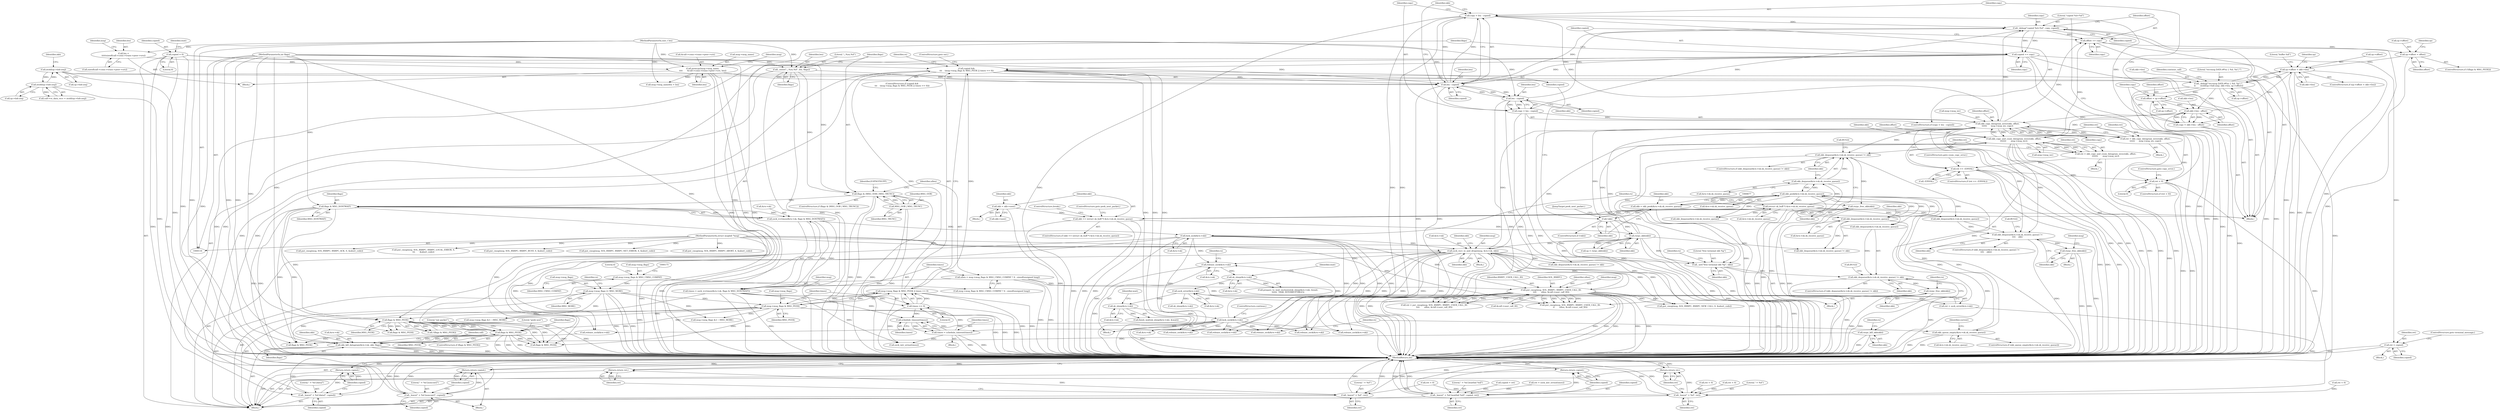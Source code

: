 digraph "0_linux_f3d3342602f8bcbf37d7c46641cb9bca7618eb1c_29@API" {
"1000517" [label="(Call,copy > len - copied)"];
"1000509" [label="(Call,copy = skb->len - offset)"];
"1000511" [label="(Call,skb->len - offset)"];
"1000453" [label="(Call,_debug(\"recvmsg DATA #%u { %d, %d }\",\n\t\t       ntohl(sp->hdr.seq), skb->len, sp->offset))"];
"1000455" [label="(Call,ntohl(sp->hdr.seq))"];
"1000498" [label="(Call,ntohl(sp->hdr.seq))"];
"1000585" [label="(Call,sp->offset < skb->len)"];
"1000579" [label="(Call,sp->offset = offset)"];
"1000568" [label="(Call,offset += copy)"];
"1000564" [label="(Call,_debug(\"copied %d+%d\", copy, copied))"];
"1000517" [label="(Call,copy > len - copied)"];
"1000519" [label="(Call,len - copied)"];
"1000524" [label="(Call,len - copied)"];
"1000120" [label="(MethodParameterIn,size_t len)"];
"1000152" [label="(Call,_enter(\",,,%zu,%d\", len, flags))"];
"1000121" [label="(MethodParameterIn,int flags)"];
"1000419" [label="(Call,memcpy(msg->msg_name,\n\t\t\t\t       &call->conn->trans->peer->srx, len))"];
"1000407" [label="(Call,len =\n\t\t\t\t\tsizeof(call->conn->trans->peer->srx))"];
"1000571" [label="(Call,copied += copy)"];
"1000243" [label="(Call,copied &&\n\t\t\t    (msg->msg_flags & MSG_PEEK || timeo == 0))"];
"1000146" [label="(Call,copied = 0)"];
"1000245" [label="(Call,msg->msg_flags & MSG_PEEK || timeo == 0)"];
"1000246" [label="(Call,msg->msg_flags & MSG_PEEK)"];
"1000186" [label="(Call,msg->msg_flags |= MSG_MORE)"];
"1000168" [label="(Call,msg->msg_flags & MSG_CMSG_COMPAT)"];
"1000662" [label="(Call,flags & MSG_PEEK)"];
"1000576" [label="(Call,flags & MSG_PEEK)"];
"1000183" [label="(Call,flags & MSG_DONTWAIT)"];
"1000157" [label="(Call,flags & (MSG_OOB | MSG_TRUNC))"];
"1000159" [label="(Call,MSG_OOB | MSG_TRUNC)"];
"1000251" [label="(Call,timeo == 0)"];
"1000292" [label="(Call,timeo = schedule_timeout(timeo))"];
"1000294" [label="(Call,schedule_timeout(timeo))"];
"1000176" [label="(Call,timeo = sock_rcvtimeo(&rx->sk, flags & MSG_DONTWAIT))"];
"1000178" [label="(Call,sock_rcvtimeo(&rx->sk, flags & MSG_DONTWAIT))"];
"1000536" [label="(Call,skb_copy_datagram_iovec(skb, offset,\n\t\t\t\t\t\t      msg->msg_iov, copy))"];
"1000439" [label="(Call,sock_recv_ts_and_drops(msg, &rx->sk, skb))"];
"1000473" [label="(Call,put_cmsg(msg, SOL_RXRPC, RXRPC_USER_CALL_ID,\n\t\t\t\t       ullen, &call->user_call_ID))"];
"1000119" [label="(MethodParameterIn,struct msghdr *msg)"];
"1000165" [label="(Call,ullen = msg->msg_flags & MSG_CMSG_COMPAT ? 4 : sizeof(unsigned long))"];
"1000304" [label="(Call,lock_sock(&rx->sk))"];
"1000297" [label="(Call,sk_sleep(&rx->sk))"];
"1000271" [label="(Call,sock_error(&rx->sk))"];
"1000261" [label="(Call,sk_sleep(&rx->sk))"];
"1000255" [label="(Call,release_sock(&rx->sk))"];
"1000191" [label="(Call,lock_sock(&rx->sk))"];
"1000313" [label="(Call,rxrpc_skb(skb))"];
"1000239" [label="(Call,!skb)"];
"1000229" [label="(Call,skb = skb_peek(&rx->sk.sk_receive_queue))"];
"1000231" [label="(Call,skb_peek(&rx->sk.sk_receive_queue))"];
"1000355" [label="(Call,skb_dequeue(&rx->sk.sk_receive_queue))"];
"1000676" [label="(Call,(struct sk_buff *) &rx->sk.sk_receive_queue)"];
"1000280" [label="(Call,skb_queue_empty(&rx->sk.sk_receive_queue))"];
"1000690" [label="(Call,skb_dequeue(&rx->sk.sk_receive_queue))"];
"1000674" [label="(Call,skb == (struct sk_buff *) &rx->sk.sk_receive_queue)"];
"1000668" [label="(Call,skb = skb->next)"];
"1000547" [label="(Call,skb_copy_and_csum_datagram_iovec(skb, offset,\n\t\t\t\t\t\t\t       msg->msg_iov))"];
"1000522" [label="(Call,copy = len - copied)"];
"1000504" [label="(Call,offset = sp->offset)"];
"1000534" [label="(Call,ret = skb_copy_datagram_iovec(skb, offset,\n\t\t\t\t\t\t      msg->msg_iov, copy))"];
"1000560" [label="(Call,ret < 0)"];
"1000954" [label="(Call,_leave(\" = %d\", ret))"];
"1000957" [label="(Return,return ret;)"];
"1000545" [label="(Call,ret = skb_copy_and_csum_datagram_iovec(skb, offset,\n\t\t\t\t\t\t\t       msg->msg_iov))"];
"1000554" [label="(Call,ret == -EINVAL)"];
"1000390" [label="(Call,_leave(\" = %d [noncont]\", copied))"];
"1000393" [label="(Return,return copied;)"];
"1000717" [label="(Call,_leave(\" = %d [data]\", copied))"];
"1000720" [label="(Return,return copied;)"];
"1001008" [label="(Call,_leave(\" = %d [waitfail %d]\", copied, ret))"];
"1001012" [label="(Return,return copied;)"];
"1000614" [label="(Call,ret = copied)"];
"1000935" [label="(Call,_leave(\" = %d\", ret))"];
"1000938" [label="(Return,return ret;)"];
"1000627" [label="(Call,skb_dequeue(&rx->sk.sk_receive_queue) !=\n\t\t\t\t    skb)"];
"1000637" [label="(Call,rxrpc_free_skb(skb))"];
"1000689" [label="(Call,skb_dequeue(&rx->sk.sk_receive_queue) != skb)"];
"1000699" [label="(Call,rxrpc_free_skb(skb))"];
"1000905" [label="(Call,_net(\"free terminal skb %p\", skb))"];
"1000909" [label="(Call,skb_dequeue(&rx->sk.sk_receive_queue) != skb)"];
"1000919" [label="(Call,rxrpc_free_skb(skb))"];
"1000971" [label="(Call,rxrpc_kill_skb(skb))"];
"1000973" [label="(Call,skb_kill_datagram(&rx->sk, skb, flags))"];
"1001008" [label="(Call,_leave(\" = %d [waitfail %d]\", copied, ret))"];
"1000177" [label="(Identifier,timeo)"];
"1000241" [label="(Block,)"];
"1000243" [label="(Call,copied &&\n\t\t\t    (msg->msg_flags & MSG_PEEK || timeo == 0))"];
"1000254" [label="(ControlStructure,goto out;)"];
"1000231" [label="(Call,skb_peek(&rx->sk.sk_receive_queue))"];
"1000498" [label="(Call,ntohl(sp->hdr.seq))"];
"1000269" [label="(Call,ret = sock_error(&rx->sk))"];
"1000229" [label="(Call,skb = skb_peek(&rx->sk.sk_receive_queue))"];
"1000585" [label="(Call,sp->offset < skb->len)"];
"1000568" [label="(Call,offset += copy)"];
"1000750" [label="(Call,flags & MSG_PEEK)"];
"1000355" [label="(Call,skb_dequeue(&rx->sk.sk_receive_queue))"];
"1000383" [label="(Call,release_sock(&rx->sk))"];
"1000494" [label="(Call,call->rx_data_recv = ntohl(sp->hdr.seq))"];
"1000971" [label="(Call,rxrpc_kill_skb(skb))"];
"1000920" [label="(Identifier,skb)"];
"1000152" [label="(Call,_enter(\",,,%zu,%d\", len, flags))"];
"1000314" [label="(Identifier,skb)"];
"1000756" [label="(Call,skb_dequeue(&rx->sk.sk_receive_queue))"];
"1000256" [label="(Call,&rx->sk)"];
"1000554" [label="(Call,ret == -EINVAL)"];
"1000889" [label="(Call,msg->msg_flags &= ~MSG_MORE)"];
"1000924" [label="(Call,release_sock(&rx->sk))"];
"1000147" [label="(Identifier,copied)"];
"1000573" [label="(Identifier,copy)"];
"1001005" [label="(Call,copied = ret)"];
"1000636" [label="(Call,BUG())"];
"1000262" [label="(Call,&rx->sk)"];
"1000547" [label="(Call,skb_copy_and_csum_datagram_iovec(skb, offset,\n\t\t\t\t\t\t\t       msg->msg_iov))"];
"1001013" [label="(Identifier,copied)"];
"1000544" [label="(Block,)"];
"1000524" [label="(Call,len - copied)"];
"1000433" [label="(Identifier,len)"];
"1000690" [label="(Call,skb_dequeue(&rx->sk.sk_receive_queue))"];
"1000521" [label="(Identifier,copied)"];
"1000614" [label="(Call,ret = copied)"];
"1000545" [label="(Call,ret = skb_copy_and_csum_datagram_iovec(skb, offset,\n\t\t\t\t\t\t\t       msg->msg_iov))"];
"1000904" [label="(Block,)"];
"1000499" [label="(Call,sp->hdr.seq)"];
"1000522" [label="(Call,copy = len - copied)"];
"1000178" [label="(Call,sock_rcvtimeo(&rx->sk, flags & MSG_DONTWAIT))"];
"1000661" [label="(ControlStructure,if (flags & MSG_PEEK))"];
"1000246" [label="(Call,msg->msg_flags & MSG_PEEK)"];
"1000580" [label="(Call,sp->offset)"];
"1000518" [label="(Identifier,copy)"];
"1000905" [label="(Call,_net(\"free terminal skb %p\", skb))"];
"1000849" [label="(Call,put_cmsg(msg, SOL_RXRPC, RXRPC_NET_ERROR, 4, &abort_code))"];
"1000641" [label="(Identifier,msg)"];
"1000567" [label="(Identifier,copied)"];
"1000516" [label="(ControlStructure,if (copy > len - copied))"];
"1000188" [label="(Identifier,msg)"];
"1000455" [label="(Call,ntohl(sp->hdr.seq))"];
"1000958" [label="(Identifier,ret)"];
"1000973" [label="(Call,skb_kill_datagram(&rx->sk, skb, flags))"];
"1000157" [label="(Call,flags & (MSG_OOB | MSG_TRUNC))"];
"1000161" [label="(Identifier,MSG_TRUNC)"];
"1000305" [label="(Call,&rx->sk)"];
"1000309" [label="(ControlStructure,continue;)"];
"1000628" [label="(Call,skb_dequeue(&rx->sk.sk_receive_queue))"];
"1000478" [label="(Call,&call->user_call_ID)"];
"1000356" [label="(Call,&rx->sk.sk_receive_queue)"];
"1000583" [label="(Identifier,offset)"];
"1000620" [label="(Call,flags & MSG_PEEK)"];
"1000120" [label="(MethodParameterIn,size_t len)"];
"1000613" [label="(Block,)"];
"1000718" [label="(Literal,\" = %d [data]\")"];
"1000936" [label="(Literal,\" = %d\")"];
"1000530" [label="(Identifier,skb)"];
"1000561" [label="(Identifier,ret)"];
"1000271" [label="(Call,sock_error(&rx->sk))"];
"1000550" [label="(Call,msg->msg_iov)"];
"1000616" [label="(Identifier,copied)"];
"1000311" [label="(Call,sp = rxrpc_skb(skb))"];
"1000146" [label="(Call,copied = 0)"];
"1000882" [label="(Call,ret < 0)"];
"1000292" [label="(Call,timeo = schedule_timeout(timeo))"];
"1000445" [label="(Identifier,skb)"];
"1000394" [label="(Identifier,copied)"];
"1000242" [label="(ControlStructure,if (copied &&\n\t\t\t    (msg->msg_flags & MSG_PEEK || timeo == 0)))"];
"1000176" [label="(Call,timeo = sock_rcvtimeo(&rx->sk, flags & MSG_DONTWAIT))"];
"1000589" [label="(Call,skb->len)"];
"1000230" [label="(Identifier,skb)"];
"1000505" [label="(Identifier,offset)"];
"1000310" [label="(JumpTarget,peek_next_packet:)"];
"1000280" [label="(Call,skb_queue_empty(&rx->sk.sk_receive_queue))"];
"1000536" [label="(Call,skb_copy_datagram_iovec(skb, offset,\n\t\t\t\t\t\t      msg->msg_iov, copy))"];
"1000245" [label="(Call,msg->msg_flags & MSG_PEEK || timeo == 0)"];
"1000665" [label="(Block,)"];
"1000957" [label="(Return,return ret;)"];
"1000179" [label="(Call,&rx->sk)"];
"1000755" [label="(Call,skb_dequeue(&rx->sk.sk_receive_queue) != skb)"];
"1000688" [label="(ControlStructure,if (skb_dequeue(&rx->sk.sk_receive_queue) != skb))"];
"1000474" [label="(Identifier,msg)"];
"1000393" [label="(Return,return copied;)"];
"1001011" [label="(Identifier,ret)"];
"1000626" [label="(ControlStructure,if (skb_dequeue(&rx->sk.sk_receive_queue) !=\n\t\t\t\t    skb))"];
"1000676" [label="(Call,(struct sk_buff *) &rx->sk.sk_receive_queue)"];
"1000635" [label="(Identifier,skb)"];
"1000303" [label="(Identifier,wait)"];
"1000173" [label="(Literal,4)"];
"1000560" [label="(Call,ret < 0)"];
"1000962" [label="(Call,release_sock(&rx->sk))"];
"1000992" [label="(Call,sk_sleep(&rx->sk))"];
"1000407" [label="(Call,len =\n\t\t\t\t\tsizeof(call->conn->trans->peer->srx))"];
"1000434" [label="(Call,msg->msg_namelen = len)"];
"1000419" [label="(Call,memcpy(msg->msg_name,\n\t\t\t\t       &call->conn->trans->peer->srx, len))"];
"1000519" [label="(Call,len - copied)"];
"1000313" [label="(Call,rxrpc_skb(skb))"];
"1000509" [label="(Call,copy = skb->len - offset)"];
"1000638" [label="(Identifier,skb)"];
"1000287" [label="(Block,)"];
"1000917" [label="(Identifier,skb)"];
"1000244" [label="(Identifier,copied)"];
"1000918" [label="(Call,BUG())"];
"1000476" [label="(Identifier,RXRPC_USER_CALL_ID)"];
"1000555" [label="(Identifier,ret)"];
"1000986" [label="(Call,ret = sock_intr_errno(timeo))"];
"1000264" [label="(Identifier,rx)"];
"1000190" [label="(Identifier,MSG_MORE)"];
"1000440" [label="(Identifier,msg)"];
"1000462" [label="(Identifier,skb)"];
"1000261" [label="(Call,sk_sleep(&rx->sk))"];
"1000469" [label="(Identifier,continue_call)"];
"1000981" [label="(Identifier,call)"];
"1000473" [label="(Call,put_cmsg(msg, SOL_RXRPC, RXRPC_USER_CALL_ID,\n\t\t\t\t       ullen, &call->user_call_ID))"];
"1000617" [label="(ControlStructure,goto terminal_message;)"];
"1000304" [label="(Call,lock_sock(&rx->sk))"];
"1000538" [label="(Identifier,offset)"];
"1000901" [label="(Call,flags & MSG_PEEK)"];
"1000770" [label="(Call,put_cmsg(msg, SOL_RXRPC, RXRPC_USER_CALL_ID,\n\t\t       ullen, &call->user_call_ID))"];
"1000202" [label="(Identifier,rx)"];
"1000533" [label="(Block,)"];
"1000922" [label="(Identifier,rx)"];
"1000600" [label="(Identifier,sp)"];
"1000247" [label="(Call,msg->msg_flags)"];
"1000475" [label="(Identifier,SOL_RXRPC)"];
"1000526" [label="(Identifier,copied)"];
"1000576" [label="(Call,flags & MSG_PEEK)"];
"1000184" [label="(Identifier,flags)"];
"1000238" [label="(ControlStructure,if (!skb))"];
"1000535" [label="(Identifier,ret)"];
"1000250" [label="(Identifier,MSG_PEEK)"];
"1001014" [label="(MethodReturn,int)"];
"1000504" [label="(Call,offset = sp->offset)"];
"1000988" [label="(Call,sock_intr_errno(timeo))"];
"1000910" [label="(Call,skb_dequeue(&rx->sk.sk_receive_queue))"];
"1000172" [label="(Identifier,MSG_CMSG_COMPAT)"];
"1000678" [label="(Call,&rx->sk.sk_receive_queue)"];
"1000191" [label="(Call,lock_sock(&rx->sk))"];
"1000392" [label="(Identifier,copied)"];
"1000978" [label="(Identifier,skb)"];
"1000441" [label="(Call,&rx->sk)"];
"1000260" [label="(Call,prepare_to_wait_exclusive(sk_sleep(&rx->sk), &wait,\n\t\t\t\t\t\t  TASK_INTERRUPTIBLE))"];
"1000914" [label="(Identifier,rx)"];
"1000689" [label="(Call,skb_dequeue(&rx->sk.sk_receive_queue) != skb)"];
"1000558" [label="(ControlStructure,goto csum_copy_error;)"];
"1000698" [label="(Call,BUG())"];
"1000122" [label="(Block,)"];
"1000828" [label="(Call,put_cmsg(msg, SOL_RXRPC, RXRPC_ABORT, 4, &abort_code))"];
"1000232" [label="(Call,&rx->sk.sk_receive_queue)"];
"1000954" [label="(Call,_leave(\" = %d\", ret))"];
"1000183" [label="(Call,flags & MSG_DONTWAIT)"];
"1000251" [label="(Call,timeo == 0)"];
"1000575" [label="(Call,!(flags & MSG_PEEK))"];
"1000736" [label="(Call,put_cmsg(msg, SOL_RXRPC, RXRPC_NEW_CALL, 0, &abort_code))"];
"1000919" [label="(Call,rxrpc_free_skb(skb))"];
"1000587" [label="(Identifier,sp)"];
"1000662" [label="(Call,flags & MSG_PEEK)"];
"1000148" [label="(Literal,0)"];
"1000563" [label="(ControlStructure,goto copy_error;)"];
"1000615" [label="(Identifier,ret)"];
"1000192" [label="(Call,&rx->sk)"];
"1001012" [label="(Return,return copied;)"];
"1000955" [label="(Literal,\" = %d\")"];
"1000542" [label="(Identifier,copy)"];
"1000565" [label="(Literal,\"copied %d+%d\")"];
"1000456" [label="(Call,sp->hdr.seq)"];
"1000520" [label="(Identifier,len)"];
"1000569" [label="(Identifier,offset)"];
"1000158" [label="(Identifier,flags)"];
"1000546" [label="(Identifier,ret)"];
"1000907" [label="(Identifier,skb)"];
"1000154" [label="(Identifier,len)"];
"1000906" [label="(Literal,\"free terminal skb %p\")"];
"1000186" [label="(Call,msg->msg_flags |= MSG_MORE)"];
"1000972" [label="(Identifier,skb)"];
"1000400" [label="(Block,)"];
"1000512" [label="(Call,skb->len)"];
"1000664" [label="(Identifier,MSG_PEEK)"];
"1000566" [label="(Identifier,copy)"];
"1000704" [label="(Call,release_sock(&rx->sk))"];
"1000362" [label="(Identifier,skb)"];
"1000721" [label="(Identifier,copied)"];
"1001010" [label="(Identifier,copied)"];
"1000909" [label="(Call,skb_dequeue(&rx->sk.sk_receive_queue) != skb)"];
"1000267" [label="(Identifier,wait)"];
"1000668" [label="(Call,skb = skb->next)"];
"1000719" [label="(Identifier,copied)"];
"1000453" [label="(Call,_debug(\"recvmsg DATA #%u { %d, %d }\",\n\t\t       ntohl(sp->hdr.seq), skb->len, sp->offset))"];
"1000454" [label="(Literal,\"recvmsg DATA #%u { %d, %d }\")"];
"1000523" [label="(Identifier,copy)"];
"1000537" [label="(Identifier,skb)"];
"1000717" [label="(Call,_leave(\" = %d [data]\", copied))"];
"1000801" [label="(Call,put_cmsg(msg, SOL_RXRPC, RXRPC_ACK, 0, &abort_code))"];
"1000511" [label="(Call,skb->len - offset)"];
"1000167" [label="(Call,msg->msg_flags & MSG_CMSG_COMPAT ? 4 : sizeof(unsigned long))"];
"1000153" [label="(Literal,\",,,%zu,%d\")"];
"1000121" [label="(MethodParameterIn,int flags)"];
"1000217" [label="(Call,release_sock(&rx->sk))"];
"1000548" [label="(Identifier,skb)"];
"1000295" [label="(Identifier,timeo)"];
"1000185" [label="(Identifier,MSG_DONTWAIT)"];
"1000539" [label="(Call,msg->msg_iov)"];
"1000423" [label="(Call,&call->conn->trans->peer->srx)"];
"1000549" [label="(Identifier,offset)"];
"1000556" [label="(Call,-EINVAL)"];
"1000155" [label="(Identifier,flags)"];
"1000420" [label="(Call,msg->msg_name)"];
"1001009" [label="(Literal,\" = %d [waitfail %d]\")"];
"1000623" [label="(Block,)"];
"1000382" [label="(Block,)"];
"1000627" [label="(Call,skb_dequeue(&rx->sk.sk_receive_queue) !=\n\t\t\t\t    skb)"];
"1000639" [label="(Call,msg->msg_flags &= ~MSG_MORE)"];
"1000697" [label="(Identifier,skb)"];
"1000390" [label="(Call,_leave(\" = %d [noncont]\", copied))"];
"1000168" [label="(Call,msg->msg_flags & MSG_CMSG_COMPAT)"];
"1000297" [label="(Call,sk_sleep(&rx->sk))"];
"1000298" [label="(Call,&rx->sk)"];
"1000572" [label="(Identifier,copied)"];
"1000258" [label="(Identifier,rx)"];
"1000272" [label="(Call,&rx->sk)"];
"1000674" [label="(Call,skb == (struct sk_buff *) &rx->sk.sk_receive_queue)"];
"1000290" [label="(Identifier,current)"];
"1000300" [label="(Identifier,rx)"];
"1000943" [label="(Call,release_sock(&rx->sk))"];
"1000197" [label="(Block,)"];
"1000165" [label="(Call,ullen = msg->msg_flags & MSG_CMSG_COMPAT ? 4 : sizeof(unsigned long))"];
"1000281" [label="(Call,&rx->sk.sk_receive_queue)"];
"1000637" [label="(Call,rxrpc_free_skb(skb))"];
"1000976" [label="(Identifier,rx)"];
"1000979" [label="(Identifier,flags)"];
"1000164" [label="(Identifier,EOPNOTSUPP)"];
"1000937" [label="(Identifier,ret)"];
"1000586" [label="(Call,sp->offset)"];
"1000436" [label="(Identifier,msg)"];
"1000525" [label="(Identifier,len)"];
"1000169" [label="(Call,msg->msg_flags)"];
"1000296" [label="(Call,finish_wait(sk_sleep(&rx->sk), &wait))"];
"1000559" [label="(ControlStructure,if (ret < 0))"];
"1000685" [label="(ControlStructure,goto peek_next_packet;)"];
"1000194" [label="(Identifier,rx)"];
"1000562" [label="(Literal,0)"];
"1000687" [label="(Literal,\"eat packet\")"];
"1000570" [label="(Identifier,copy)"];
"1000166" [label="(Identifier,ullen)"];
"1000293" [label="(Identifier,timeo)"];
"1000938" [label="(Return,return ret;)"];
"1000571" [label="(Call,copied += copy)"];
"1000553" [label="(ControlStructure,if (ret == -EINVAL))"];
"1000160" [label="(Identifier,MSG_OOB)"];
"1000187" [label="(Call,msg->msg_flags)"];
"1000464" [label="(Call,sp->offset)"];
"1000471" [label="(Call,ret = put_cmsg(msg, SOL_RXRPC, RXRPC_USER_CALL_ID,\n\t\t\t\t       ullen, &call->user_call_ID))"];
"1000252" [label="(Identifier,timeo)"];
"1000684" [label="(ControlStructure,break;)"];
"1000517" [label="(Call,copy > len - copied)"];
"1000564" [label="(Call,_debug(\"copied %d+%d\", copy, copied))"];
"1000579" [label="(Call,sp->offset = offset)"];
"1000408" [label="(Identifier,len)"];
"1000461" [label="(Call,skb->len)"];
"1000667" [label="(Literal,\"peek next\")"];
"1000294" [label="(Call,schedule_timeout(timeo))"];
"1000354" [label="(Call,skb_dequeue(&rx->sk.sk_receive_queue) != skb)"];
"1000279" [label="(ControlStructure,if (skb_queue_empty(&rx->sk.sk_receive_queue)))"];
"1000151" [label="(Identifier,wait)"];
"1000780" [label="(Call,ret < 0)"];
"1000939" [label="(Identifier,ret)"];
"1000956" [label="(Identifier,ret)"];
"1000594" [label="(Literal,\"buffer full\")"];
"1000663" [label="(Identifier,flags)"];
"1000908" [label="(ControlStructure,if (skb_dequeue(&rx->sk.sk_receive_queue) != skb))"];
"1000584" [label="(ControlStructure,if (sp->offset < skb->len))"];
"1000253" [label="(Literal,0)"];
"1000673" [label="(ControlStructure,if (skb == (struct sk_buff *) &rx->sk.sk_receive_queue))"];
"1000506" [label="(Call,sp->offset)"];
"1000477" [label="(Identifier,ullen)"];
"1000691" [label="(Call,&rx->sk.sk_receive_queue)"];
"1000670" [label="(Call,skb->next)"];
"1000240" [label="(Identifier,skb)"];
"1000510" [label="(Identifier,copy)"];
"1000449" [label="(Identifier,skb)"];
"1000574" [label="(ControlStructure,if (!(flags & MSG_PEEK)))"];
"1000744" [label="(Call,ret < 0)"];
"1000483" [label="(Call,ret < 0)"];
"1000700" [label="(Identifier,skb)"];
"1000391" [label="(Literal,\" = %d [noncont]\")"];
"1000669" [label="(Identifier,skb)"];
"1000439" [label="(Call,sock_recv_ts_and_drops(msg, &rx->sk, skb))"];
"1000156" [label="(ControlStructure,if (flags & (MSG_OOB | MSG_TRUNC)))"];
"1000578" [label="(Identifier,MSG_PEEK)"];
"1000515" [label="(Identifier,offset)"];
"1000935" [label="(Call,_leave(\" = %d\", ret))"];
"1000699" [label="(Call,rxrpc_free_skb(skb))"];
"1000409" [label="(Call,sizeof(call->conn->trans->peer->srx))"];
"1000421" [label="(Identifier,msg)"];
"1000405" [label="(Block,)"];
"1000812" [label="(Call,put_cmsg(msg, SOL_RXRPC, RXRPC_BUSY, 0, &abort_code))"];
"1000534" [label="(Call,ret = skb_copy_datagram_iovec(skb, offset,\n\t\t\t\t\t\t      msg->msg_iov, copy))"];
"1000159" [label="(Call,MSG_OOB | MSG_TRUNC)"];
"1000255" [label="(Call,release_sock(&rx->sk))"];
"1000870" [label="(Call,put_cmsg(msg, SOL_RXRPC, RXRPC_LOCAL_ERROR, 4,\n\t\t\t       &abort_code))"];
"1000577" [label="(Identifier,flags)"];
"1000675" [label="(Identifier,skb)"];
"1000720" [label="(Return,return copied;)"];
"1000119" [label="(MethodParameterIn,struct msghdr *msg)"];
"1000974" [label="(Call,&rx->sk)"];
"1000239" [label="(Call,!skb)"];
"1000517" -> "1000516"  [label="AST: "];
"1000517" -> "1000519"  [label="CFG: "];
"1000518" -> "1000517"  [label="AST: "];
"1000519" -> "1000517"  [label="AST: "];
"1000523" -> "1000517"  [label="CFG: "];
"1000530" -> "1000517"  [label="CFG: "];
"1000517" -> "1001014"  [label="DDG: "];
"1000517" -> "1001014"  [label="DDG: "];
"1000517" -> "1001014"  [label="DDG: "];
"1000509" -> "1000517"  [label="DDG: "];
"1000519" -> "1000517"  [label="DDG: "];
"1000519" -> "1000517"  [label="DDG: "];
"1000517" -> "1000536"  [label="DDG: "];
"1000517" -> "1000564"  [label="DDG: "];
"1000509" -> "1000197"  [label="AST: "];
"1000509" -> "1000511"  [label="CFG: "];
"1000510" -> "1000509"  [label="AST: "];
"1000511" -> "1000509"  [label="AST: "];
"1000518" -> "1000509"  [label="CFG: "];
"1000509" -> "1001014"  [label="DDG: "];
"1000511" -> "1000509"  [label="DDG: "];
"1000511" -> "1000509"  [label="DDG: "];
"1000511" -> "1000515"  [label="CFG: "];
"1000512" -> "1000511"  [label="AST: "];
"1000515" -> "1000511"  [label="AST: "];
"1000511" -> "1001014"  [label="DDG: "];
"1000453" -> "1000511"  [label="DDG: "];
"1000504" -> "1000511"  [label="DDG: "];
"1000511" -> "1000536"  [label="DDG: "];
"1000511" -> "1000547"  [label="DDG: "];
"1000511" -> "1000585"  [label="DDG: "];
"1000453" -> "1000197"  [label="AST: "];
"1000453" -> "1000464"  [label="CFG: "];
"1000454" -> "1000453"  [label="AST: "];
"1000455" -> "1000453"  [label="AST: "];
"1000461" -> "1000453"  [label="AST: "];
"1000464" -> "1000453"  [label="AST: "];
"1000469" -> "1000453"  [label="CFG: "];
"1000453" -> "1001014"  [label="DDG: "];
"1000453" -> "1001014"  [label="DDG: "];
"1000453" -> "1001014"  [label="DDG: "];
"1000453" -> "1001014"  [label="DDG: "];
"1000455" -> "1000453"  [label="DDG: "];
"1000585" -> "1000453"  [label="DDG: "];
"1000585" -> "1000453"  [label="DDG: "];
"1000453" -> "1000504"  [label="DDG: "];
"1000453" -> "1000585"  [label="DDG: "];
"1000455" -> "1000456"  [label="CFG: "];
"1000456" -> "1000455"  [label="AST: "];
"1000462" -> "1000455"  [label="CFG: "];
"1000455" -> "1001014"  [label="DDG: "];
"1000498" -> "1000455"  [label="DDG: "];
"1000455" -> "1000498"  [label="DDG: "];
"1000498" -> "1000494"  [label="AST: "];
"1000498" -> "1000499"  [label="CFG: "];
"1000499" -> "1000498"  [label="AST: "];
"1000494" -> "1000498"  [label="CFG: "];
"1000498" -> "1001014"  [label="DDG: "];
"1000498" -> "1000494"  [label="DDG: "];
"1000585" -> "1000584"  [label="AST: "];
"1000585" -> "1000589"  [label="CFG: "];
"1000586" -> "1000585"  [label="AST: "];
"1000589" -> "1000585"  [label="AST: "];
"1000594" -> "1000585"  [label="CFG: "];
"1000600" -> "1000585"  [label="CFG: "];
"1000585" -> "1001014"  [label="DDG: "];
"1000585" -> "1001014"  [label="DDG: "];
"1000585" -> "1001014"  [label="DDG: "];
"1000579" -> "1000585"  [label="DDG: "];
"1000579" -> "1000574"  [label="AST: "];
"1000579" -> "1000583"  [label="CFG: "];
"1000580" -> "1000579"  [label="AST: "];
"1000583" -> "1000579"  [label="AST: "];
"1000587" -> "1000579"  [label="CFG: "];
"1000579" -> "1001014"  [label="DDG: "];
"1000568" -> "1000579"  [label="DDG: "];
"1000568" -> "1000197"  [label="AST: "];
"1000568" -> "1000570"  [label="CFG: "];
"1000569" -> "1000568"  [label="AST: "];
"1000570" -> "1000568"  [label="AST: "];
"1000572" -> "1000568"  [label="CFG: "];
"1000568" -> "1001014"  [label="DDG: "];
"1000564" -> "1000568"  [label="DDG: "];
"1000536" -> "1000568"  [label="DDG: "];
"1000547" -> "1000568"  [label="DDG: "];
"1000564" -> "1000197"  [label="AST: "];
"1000564" -> "1000567"  [label="CFG: "];
"1000565" -> "1000564"  [label="AST: "];
"1000566" -> "1000564"  [label="AST: "];
"1000567" -> "1000564"  [label="AST: "];
"1000569" -> "1000564"  [label="CFG: "];
"1000564" -> "1001014"  [label="DDG: "];
"1000536" -> "1000564"  [label="DDG: "];
"1000522" -> "1000564"  [label="DDG: "];
"1000524" -> "1000564"  [label="DDG: "];
"1000519" -> "1000564"  [label="DDG: "];
"1000564" -> "1000571"  [label="DDG: "];
"1000564" -> "1000571"  [label="DDG: "];
"1000519" -> "1000521"  [label="CFG: "];
"1000520" -> "1000519"  [label="AST: "];
"1000521" -> "1000519"  [label="AST: "];
"1000519" -> "1001014"  [label="DDG: "];
"1000519" -> "1001014"  [label="DDG: "];
"1000524" -> "1000519"  [label="DDG: "];
"1000152" -> "1000519"  [label="DDG: "];
"1000120" -> "1000519"  [label="DDG: "];
"1000419" -> "1000519"  [label="DDG: "];
"1000571" -> "1000519"  [label="DDG: "];
"1000243" -> "1000519"  [label="DDG: "];
"1000146" -> "1000519"  [label="DDG: "];
"1000519" -> "1000524"  [label="DDG: "];
"1000519" -> "1000524"  [label="DDG: "];
"1000524" -> "1000522"  [label="AST: "];
"1000524" -> "1000526"  [label="CFG: "];
"1000525" -> "1000524"  [label="AST: "];
"1000526" -> "1000524"  [label="AST: "];
"1000522" -> "1000524"  [label="CFG: "];
"1000524" -> "1001014"  [label="DDG: "];
"1000524" -> "1001014"  [label="DDG: "];
"1000524" -> "1000522"  [label="DDG: "];
"1000524" -> "1000522"  [label="DDG: "];
"1000120" -> "1000524"  [label="DDG: "];
"1000120" -> "1000116"  [label="AST: "];
"1000120" -> "1001014"  [label="DDG: "];
"1000120" -> "1000152"  [label="DDG: "];
"1000120" -> "1000407"  [label="DDG: "];
"1000120" -> "1000419"  [label="DDG: "];
"1000120" -> "1000434"  [label="DDG: "];
"1000152" -> "1000122"  [label="AST: "];
"1000152" -> "1000155"  [label="CFG: "];
"1000153" -> "1000152"  [label="AST: "];
"1000154" -> "1000152"  [label="AST: "];
"1000155" -> "1000152"  [label="AST: "];
"1000158" -> "1000152"  [label="CFG: "];
"1000152" -> "1001014"  [label="DDG: "];
"1000152" -> "1001014"  [label="DDG: "];
"1000121" -> "1000152"  [label="DDG: "];
"1000152" -> "1000157"  [label="DDG: "];
"1000121" -> "1000116"  [label="AST: "];
"1000121" -> "1001014"  [label="DDG: "];
"1000121" -> "1000157"  [label="DDG: "];
"1000121" -> "1000183"  [label="DDG: "];
"1000121" -> "1000576"  [label="DDG: "];
"1000121" -> "1000620"  [label="DDG: "];
"1000121" -> "1000662"  [label="DDG: "];
"1000121" -> "1000750"  [label="DDG: "];
"1000121" -> "1000901"  [label="DDG: "];
"1000121" -> "1000973"  [label="DDG: "];
"1000419" -> "1000405"  [label="AST: "];
"1000419" -> "1000433"  [label="CFG: "];
"1000420" -> "1000419"  [label="AST: "];
"1000423" -> "1000419"  [label="AST: "];
"1000433" -> "1000419"  [label="AST: "];
"1000436" -> "1000419"  [label="CFG: "];
"1000419" -> "1001014"  [label="DDG: "];
"1000419" -> "1001014"  [label="DDG: "];
"1000419" -> "1001014"  [label="DDG: "];
"1000407" -> "1000419"  [label="DDG: "];
"1000419" -> "1000434"  [label="DDG: "];
"1000407" -> "1000405"  [label="AST: "];
"1000407" -> "1000409"  [label="CFG: "];
"1000408" -> "1000407"  [label="AST: "];
"1000409" -> "1000407"  [label="AST: "];
"1000421" -> "1000407"  [label="CFG: "];
"1000571" -> "1000197"  [label="AST: "];
"1000571" -> "1000573"  [label="CFG: "];
"1000572" -> "1000571"  [label="AST: "];
"1000573" -> "1000571"  [label="AST: "];
"1000577" -> "1000571"  [label="CFG: "];
"1000571" -> "1001014"  [label="DDG: "];
"1000571" -> "1001014"  [label="DDG: "];
"1000571" -> "1000243"  [label="DDG: "];
"1000571" -> "1000390"  [label="DDG: "];
"1000571" -> "1000614"  [label="DDG: "];
"1000571" -> "1000717"  [label="DDG: "];
"1000243" -> "1000242"  [label="AST: "];
"1000243" -> "1000244"  [label="CFG: "];
"1000243" -> "1000245"  [label="CFG: "];
"1000244" -> "1000243"  [label="AST: "];
"1000245" -> "1000243"  [label="AST: "];
"1000254" -> "1000243"  [label="CFG: "];
"1000258" -> "1000243"  [label="CFG: "];
"1000243" -> "1001014"  [label="DDG: "];
"1000243" -> "1001014"  [label="DDG: "];
"1000243" -> "1001014"  [label="DDG: "];
"1000146" -> "1000243"  [label="DDG: "];
"1000245" -> "1000243"  [label="DDG: "];
"1000245" -> "1000243"  [label="DDG: "];
"1000243" -> "1000390"  [label="DDG: "];
"1000243" -> "1000717"  [label="DDG: "];
"1000243" -> "1001008"  [label="DDG: "];
"1000146" -> "1000122"  [label="AST: "];
"1000146" -> "1000148"  [label="CFG: "];
"1000147" -> "1000146"  [label="AST: "];
"1000148" -> "1000146"  [label="AST: "];
"1000151" -> "1000146"  [label="CFG: "];
"1000146" -> "1001014"  [label="DDG: "];
"1000146" -> "1000390"  [label="DDG: "];
"1000146" -> "1000717"  [label="DDG: "];
"1000245" -> "1000246"  [label="CFG: "];
"1000245" -> "1000251"  [label="CFG: "];
"1000246" -> "1000245"  [label="AST: "];
"1000251" -> "1000245"  [label="AST: "];
"1000245" -> "1001014"  [label="DDG: "];
"1000245" -> "1001014"  [label="DDG: "];
"1000246" -> "1000245"  [label="DDG: "];
"1000246" -> "1000245"  [label="DDG: "];
"1000251" -> "1000245"  [label="DDG: "];
"1000251" -> "1000245"  [label="DDG: "];
"1000246" -> "1000250"  [label="CFG: "];
"1000247" -> "1000246"  [label="AST: "];
"1000250" -> "1000246"  [label="AST: "];
"1000252" -> "1000246"  [label="CFG: "];
"1000246" -> "1001014"  [label="DDG: "];
"1000246" -> "1001014"  [label="DDG: "];
"1000186" -> "1000246"  [label="DDG: "];
"1000662" -> "1000246"  [label="DDG: "];
"1000246" -> "1000576"  [label="DDG: "];
"1000246" -> "1000639"  [label="DDG: "];
"1000246" -> "1000750"  [label="DDG: "];
"1000246" -> "1000889"  [label="DDG: "];
"1000246" -> "1000901"  [label="DDG: "];
"1000186" -> "1000122"  [label="AST: "];
"1000186" -> "1000190"  [label="CFG: "];
"1000187" -> "1000186"  [label="AST: "];
"1000190" -> "1000186"  [label="AST: "];
"1000194" -> "1000186"  [label="CFG: "];
"1000186" -> "1001014"  [label="DDG: "];
"1000186" -> "1001014"  [label="DDG: "];
"1000186" -> "1001014"  [label="DDG: "];
"1000168" -> "1000186"  [label="DDG: "];
"1000186" -> "1000639"  [label="DDG: "];
"1000186" -> "1000889"  [label="DDG: "];
"1000168" -> "1000167"  [label="AST: "];
"1000168" -> "1000172"  [label="CFG: "];
"1000169" -> "1000168"  [label="AST: "];
"1000172" -> "1000168"  [label="AST: "];
"1000173" -> "1000168"  [label="CFG: "];
"1000175" -> "1000168"  [label="CFG: "];
"1000168" -> "1001014"  [label="DDG: "];
"1000662" -> "1000661"  [label="AST: "];
"1000662" -> "1000664"  [label="CFG: "];
"1000663" -> "1000662"  [label="AST: "];
"1000664" -> "1000662"  [label="AST: "];
"1000667" -> "1000662"  [label="CFG: "];
"1000687" -> "1000662"  [label="CFG: "];
"1000662" -> "1001014"  [label="DDG: "];
"1000662" -> "1001014"  [label="DDG: "];
"1000662" -> "1001014"  [label="DDG: "];
"1000662" -> "1000576"  [label="DDG: "];
"1000662" -> "1000576"  [label="DDG: "];
"1000576" -> "1000662"  [label="DDG: "];
"1000576" -> "1000662"  [label="DDG: "];
"1000662" -> "1000750"  [label="DDG: "];
"1000662" -> "1000750"  [label="DDG: "];
"1000662" -> "1000901"  [label="DDG: "];
"1000662" -> "1000901"  [label="DDG: "];
"1000662" -> "1000973"  [label="DDG: "];
"1000576" -> "1000575"  [label="AST: "];
"1000576" -> "1000578"  [label="CFG: "];
"1000577" -> "1000576"  [label="AST: "];
"1000578" -> "1000576"  [label="AST: "];
"1000575" -> "1000576"  [label="CFG: "];
"1000576" -> "1001014"  [label="DDG: "];
"1000576" -> "1001014"  [label="DDG: "];
"1000576" -> "1000575"  [label="DDG: "];
"1000576" -> "1000575"  [label="DDG: "];
"1000183" -> "1000576"  [label="DDG: "];
"1000576" -> "1000620"  [label="DDG: "];
"1000576" -> "1000620"  [label="DDG: "];
"1000576" -> "1000901"  [label="DDG: "];
"1000576" -> "1000901"  [label="DDG: "];
"1000183" -> "1000178"  [label="AST: "];
"1000183" -> "1000185"  [label="CFG: "];
"1000184" -> "1000183"  [label="AST: "];
"1000185" -> "1000183"  [label="AST: "];
"1000178" -> "1000183"  [label="CFG: "];
"1000183" -> "1001014"  [label="DDG: "];
"1000183" -> "1001014"  [label="DDG: "];
"1000183" -> "1000178"  [label="DDG: "];
"1000183" -> "1000178"  [label="DDG: "];
"1000157" -> "1000183"  [label="DDG: "];
"1000183" -> "1000750"  [label="DDG: "];
"1000183" -> "1000901"  [label="DDG: "];
"1000183" -> "1000973"  [label="DDG: "];
"1000157" -> "1000156"  [label="AST: "];
"1000157" -> "1000159"  [label="CFG: "];
"1000158" -> "1000157"  [label="AST: "];
"1000159" -> "1000157"  [label="AST: "];
"1000164" -> "1000157"  [label="CFG: "];
"1000166" -> "1000157"  [label="CFG: "];
"1000157" -> "1001014"  [label="DDG: "];
"1000157" -> "1001014"  [label="DDG: "];
"1000157" -> "1001014"  [label="DDG: "];
"1000159" -> "1000157"  [label="DDG: "];
"1000159" -> "1000157"  [label="DDG: "];
"1000159" -> "1000161"  [label="CFG: "];
"1000160" -> "1000159"  [label="AST: "];
"1000161" -> "1000159"  [label="AST: "];
"1000159" -> "1001014"  [label="DDG: "];
"1000159" -> "1001014"  [label="DDG: "];
"1000251" -> "1000253"  [label="CFG: "];
"1000252" -> "1000251"  [label="AST: "];
"1000253" -> "1000251"  [label="AST: "];
"1000251" -> "1001014"  [label="DDG: "];
"1000292" -> "1000251"  [label="DDG: "];
"1000176" -> "1000251"  [label="DDG: "];
"1000251" -> "1000294"  [label="DDG: "];
"1000251" -> "1000988"  [label="DDG: "];
"1000292" -> "1000287"  [label="AST: "];
"1000292" -> "1000294"  [label="CFG: "];
"1000293" -> "1000292"  [label="AST: "];
"1000294" -> "1000292"  [label="AST: "];
"1000300" -> "1000292"  [label="CFG: "];
"1000292" -> "1001014"  [label="DDG: "];
"1000292" -> "1001014"  [label="DDG: "];
"1000294" -> "1000292"  [label="DDG: "];
"1000292" -> "1000294"  [label="DDG: "];
"1000292" -> "1000988"  [label="DDG: "];
"1000294" -> "1000295"  [label="CFG: "];
"1000295" -> "1000294"  [label="AST: "];
"1000176" -> "1000294"  [label="DDG: "];
"1000176" -> "1000122"  [label="AST: "];
"1000176" -> "1000178"  [label="CFG: "];
"1000177" -> "1000176"  [label="AST: "];
"1000178" -> "1000176"  [label="AST: "];
"1000188" -> "1000176"  [label="CFG: "];
"1000176" -> "1001014"  [label="DDG: "];
"1000176" -> "1001014"  [label="DDG: "];
"1000178" -> "1000176"  [label="DDG: "];
"1000178" -> "1000176"  [label="DDG: "];
"1000176" -> "1000988"  [label="DDG: "];
"1000179" -> "1000178"  [label="AST: "];
"1000178" -> "1001014"  [label="DDG: "];
"1000178" -> "1000191"  [label="DDG: "];
"1000536" -> "1000534"  [label="AST: "];
"1000536" -> "1000542"  [label="CFG: "];
"1000537" -> "1000536"  [label="AST: "];
"1000538" -> "1000536"  [label="AST: "];
"1000539" -> "1000536"  [label="AST: "];
"1000542" -> "1000536"  [label="AST: "];
"1000534" -> "1000536"  [label="CFG: "];
"1000536" -> "1001014"  [label="DDG: "];
"1000536" -> "1001014"  [label="DDG: "];
"1000536" -> "1001014"  [label="DDG: "];
"1000536" -> "1001014"  [label="DDG: "];
"1000536" -> "1000534"  [label="DDG: "];
"1000536" -> "1000534"  [label="DDG: "];
"1000536" -> "1000534"  [label="DDG: "];
"1000536" -> "1000534"  [label="DDG: "];
"1000439" -> "1000536"  [label="DDG: "];
"1000313" -> "1000536"  [label="DDG: "];
"1000547" -> "1000536"  [label="DDG: "];
"1000522" -> "1000536"  [label="DDG: "];
"1000536" -> "1000547"  [label="DDG: "];
"1000536" -> "1000627"  [label="DDG: "];
"1000536" -> "1000689"  [label="DDG: "];
"1000536" -> "1000905"  [label="DDG: "];
"1000439" -> "1000400"  [label="AST: "];
"1000439" -> "1000445"  [label="CFG: "];
"1000440" -> "1000439"  [label="AST: "];
"1000441" -> "1000439"  [label="AST: "];
"1000445" -> "1000439"  [label="AST: "];
"1000449" -> "1000439"  [label="CFG: "];
"1000439" -> "1001014"  [label="DDG: "];
"1000439" -> "1001014"  [label="DDG: "];
"1000439" -> "1001014"  [label="DDG: "];
"1000439" -> "1000217"  [label="DDG: "];
"1000439" -> "1000255"  [label="DDG: "];
"1000439" -> "1000383"  [label="DDG: "];
"1000473" -> "1000439"  [label="DDG: "];
"1000119" -> "1000439"  [label="DDG: "];
"1000304" -> "1000439"  [label="DDG: "];
"1000191" -> "1000439"  [label="DDG: "];
"1000313" -> "1000439"  [label="DDG: "];
"1000439" -> "1000473"  [label="DDG: "];
"1000439" -> "1000547"  [label="DDG: "];
"1000439" -> "1000704"  [label="DDG: "];
"1000439" -> "1000736"  [label="DDG: "];
"1000439" -> "1000755"  [label="DDG: "];
"1000439" -> "1000770"  [label="DDG: "];
"1000439" -> "1000905"  [label="DDG: "];
"1000439" -> "1000924"  [label="DDG: "];
"1000439" -> "1000943"  [label="DDG: "];
"1000439" -> "1000962"  [label="DDG: "];
"1000473" -> "1000471"  [label="AST: "];
"1000473" -> "1000478"  [label="CFG: "];
"1000474" -> "1000473"  [label="AST: "];
"1000475" -> "1000473"  [label="AST: "];
"1000476" -> "1000473"  [label="AST: "];
"1000477" -> "1000473"  [label="AST: "];
"1000478" -> "1000473"  [label="AST: "];
"1000471" -> "1000473"  [label="CFG: "];
"1000473" -> "1001014"  [label="DDG: "];
"1000473" -> "1001014"  [label="DDG: "];
"1000473" -> "1001014"  [label="DDG: "];
"1000473" -> "1001014"  [label="DDG: "];
"1000473" -> "1001014"  [label="DDG: "];
"1000473" -> "1000471"  [label="DDG: "];
"1000473" -> "1000471"  [label="DDG: "];
"1000473" -> "1000471"  [label="DDG: "];
"1000473" -> "1000471"  [label="DDG: "];
"1000473" -> "1000471"  [label="DDG: "];
"1000119" -> "1000473"  [label="DDG: "];
"1000165" -> "1000473"  [label="DDG: "];
"1000473" -> "1000736"  [label="DDG: "];
"1000473" -> "1000736"  [label="DDG: "];
"1000473" -> "1000770"  [label="DDG: "];
"1000473" -> "1000770"  [label="DDG: "];
"1000473" -> "1000770"  [label="DDG: "];
"1000473" -> "1000770"  [label="DDG: "];
"1000473" -> "1000770"  [label="DDG: "];
"1000119" -> "1000116"  [label="AST: "];
"1000119" -> "1001014"  [label="DDG: "];
"1000119" -> "1000736"  [label="DDG: "];
"1000119" -> "1000770"  [label="DDG: "];
"1000119" -> "1000801"  [label="DDG: "];
"1000119" -> "1000812"  [label="DDG: "];
"1000119" -> "1000828"  [label="DDG: "];
"1000119" -> "1000849"  [label="DDG: "];
"1000119" -> "1000870"  [label="DDG: "];
"1000165" -> "1000122"  [label="AST: "];
"1000165" -> "1000167"  [label="CFG: "];
"1000166" -> "1000165"  [label="AST: "];
"1000167" -> "1000165"  [label="AST: "];
"1000177" -> "1000165"  [label="CFG: "];
"1000165" -> "1001014"  [label="DDG: "];
"1000165" -> "1001014"  [label="DDG: "];
"1000165" -> "1000770"  [label="DDG: "];
"1000304" -> "1000241"  [label="AST: "];
"1000304" -> "1000305"  [label="CFG: "];
"1000305" -> "1000304"  [label="AST: "];
"1000309" -> "1000304"  [label="CFG: "];
"1000304" -> "1001014"  [label="DDG: "];
"1000304" -> "1000217"  [label="DDG: "];
"1000304" -> "1000255"  [label="DDG: "];
"1000297" -> "1000304"  [label="DDG: "];
"1000304" -> "1000383"  [label="DDG: "];
"1000304" -> "1000704"  [label="DDG: "];
"1000304" -> "1000924"  [label="DDG: "];
"1000304" -> "1000943"  [label="DDG: "];
"1000304" -> "1000962"  [label="DDG: "];
"1000297" -> "1000296"  [label="AST: "];
"1000297" -> "1000298"  [label="CFG: "];
"1000298" -> "1000297"  [label="AST: "];
"1000303" -> "1000297"  [label="CFG: "];
"1000297" -> "1000296"  [label="DDG: "];
"1000271" -> "1000297"  [label="DDG: "];
"1000271" -> "1000269"  [label="AST: "];
"1000271" -> "1000272"  [label="CFG: "];
"1000272" -> "1000271"  [label="AST: "];
"1000269" -> "1000271"  [label="CFG: "];
"1000271" -> "1000269"  [label="DDG: "];
"1000261" -> "1000271"  [label="DDG: "];
"1000271" -> "1000992"  [label="DDG: "];
"1000261" -> "1000260"  [label="AST: "];
"1000261" -> "1000262"  [label="CFG: "];
"1000262" -> "1000261"  [label="AST: "];
"1000267" -> "1000261"  [label="CFG: "];
"1000261" -> "1000260"  [label="DDG: "];
"1000255" -> "1000261"  [label="DDG: "];
"1000255" -> "1000241"  [label="AST: "];
"1000255" -> "1000256"  [label="CFG: "];
"1000256" -> "1000255"  [label="AST: "];
"1000264" -> "1000255"  [label="CFG: "];
"1000255" -> "1001014"  [label="DDG: "];
"1000191" -> "1000255"  [label="DDG: "];
"1000191" -> "1000122"  [label="AST: "];
"1000191" -> "1000192"  [label="CFG: "];
"1000192" -> "1000191"  [label="AST: "];
"1000202" -> "1000191"  [label="CFG: "];
"1000191" -> "1001014"  [label="DDG: "];
"1000191" -> "1000217"  [label="DDG: "];
"1000191" -> "1000383"  [label="DDG: "];
"1000191" -> "1000704"  [label="DDG: "];
"1000191" -> "1000924"  [label="DDG: "];
"1000191" -> "1000943"  [label="DDG: "];
"1000191" -> "1000962"  [label="DDG: "];
"1000313" -> "1000311"  [label="AST: "];
"1000313" -> "1000314"  [label="CFG: "];
"1000314" -> "1000313"  [label="AST: "];
"1000311" -> "1000313"  [label="CFG: "];
"1000313" -> "1001014"  [label="DDG: "];
"1000313" -> "1000311"  [label="DDG: "];
"1000239" -> "1000313"  [label="DDG: "];
"1000674" -> "1000313"  [label="DDG: "];
"1000313" -> "1000354"  [label="DDG: "];
"1000313" -> "1000547"  [label="DDG: "];
"1000313" -> "1000755"  [label="DDG: "];
"1000313" -> "1000905"  [label="DDG: "];
"1000239" -> "1000238"  [label="AST: "];
"1000239" -> "1000240"  [label="CFG: "];
"1000240" -> "1000239"  [label="AST: "];
"1000244" -> "1000239"  [label="CFG: "];
"1000310" -> "1000239"  [label="CFG: "];
"1000239" -> "1001014"  [label="DDG: "];
"1000239" -> "1001014"  [label="DDG: "];
"1000229" -> "1000239"  [label="DDG: "];
"1000229" -> "1000197"  [label="AST: "];
"1000229" -> "1000231"  [label="CFG: "];
"1000230" -> "1000229"  [label="AST: "];
"1000231" -> "1000229"  [label="AST: "];
"1000240" -> "1000229"  [label="CFG: "];
"1000229" -> "1001014"  [label="DDG: "];
"1000231" -> "1000229"  [label="DDG: "];
"1000231" -> "1000232"  [label="CFG: "];
"1000232" -> "1000231"  [label="AST: "];
"1000231" -> "1001014"  [label="DDG: "];
"1000355" -> "1000231"  [label="DDG: "];
"1000280" -> "1000231"  [label="DDG: "];
"1000690" -> "1000231"  [label="DDG: "];
"1000231" -> "1000280"  [label="DDG: "];
"1000231" -> "1000355"  [label="DDG: "];
"1000231" -> "1000628"  [label="DDG: "];
"1000231" -> "1000676"  [label="DDG: "];
"1000231" -> "1000690"  [label="DDG: "];
"1000231" -> "1000756"  [label="DDG: "];
"1000231" -> "1000910"  [label="DDG: "];
"1000355" -> "1000354"  [label="AST: "];
"1000355" -> "1000356"  [label="CFG: "];
"1000356" -> "1000355"  [label="AST: "];
"1000362" -> "1000355"  [label="CFG: "];
"1000355" -> "1001014"  [label="DDG: "];
"1000355" -> "1000354"  [label="DDG: "];
"1000676" -> "1000355"  [label="DDG: "];
"1000676" -> "1000674"  [label="AST: "];
"1000676" -> "1000678"  [label="CFG: "];
"1000677" -> "1000676"  [label="AST: "];
"1000678" -> "1000676"  [label="AST: "];
"1000674" -> "1000676"  [label="CFG: "];
"1000676" -> "1001014"  [label="DDG: "];
"1000676" -> "1000628"  [label="DDG: "];
"1000676" -> "1000674"  [label="DDG: "];
"1000676" -> "1000690"  [label="DDG: "];
"1000676" -> "1000756"  [label="DDG: "];
"1000676" -> "1000910"  [label="DDG: "];
"1000280" -> "1000279"  [label="AST: "];
"1000280" -> "1000281"  [label="CFG: "];
"1000281" -> "1000280"  [label="AST: "];
"1000290" -> "1000280"  [label="CFG: "];
"1000300" -> "1000280"  [label="CFG: "];
"1000280" -> "1001014"  [label="DDG: "];
"1000280" -> "1001014"  [label="DDG: "];
"1000690" -> "1000689"  [label="AST: "];
"1000690" -> "1000691"  [label="CFG: "];
"1000691" -> "1000690"  [label="AST: "];
"1000697" -> "1000690"  [label="CFG: "];
"1000690" -> "1001014"  [label="DDG: "];
"1000690" -> "1000689"  [label="DDG: "];
"1000674" -> "1000673"  [label="AST: "];
"1000675" -> "1000674"  [label="AST: "];
"1000684" -> "1000674"  [label="CFG: "];
"1000685" -> "1000674"  [label="CFG: "];
"1000674" -> "1001014"  [label="DDG: "];
"1000674" -> "1001014"  [label="DDG: "];
"1000674" -> "1001014"  [label="DDG: "];
"1000668" -> "1000674"  [label="DDG: "];
"1000668" -> "1000665"  [label="AST: "];
"1000668" -> "1000670"  [label="CFG: "];
"1000669" -> "1000668"  [label="AST: "];
"1000670" -> "1000668"  [label="AST: "];
"1000675" -> "1000668"  [label="CFG: "];
"1000668" -> "1001014"  [label="DDG: "];
"1000547" -> "1000545"  [label="AST: "];
"1000547" -> "1000550"  [label="CFG: "];
"1000548" -> "1000547"  [label="AST: "];
"1000549" -> "1000547"  [label="AST: "];
"1000550" -> "1000547"  [label="AST: "];
"1000545" -> "1000547"  [label="CFG: "];
"1000547" -> "1001014"  [label="DDG: "];
"1000547" -> "1001014"  [label="DDG: "];
"1000547" -> "1001014"  [label="DDG: "];
"1000547" -> "1000545"  [label="DDG: "];
"1000547" -> "1000545"  [label="DDG: "];
"1000547" -> "1000545"  [label="DDG: "];
"1000547" -> "1000627"  [label="DDG: "];
"1000547" -> "1000689"  [label="DDG: "];
"1000547" -> "1000905"  [label="DDG: "];
"1000547" -> "1000971"  [label="DDG: "];
"1000522" -> "1000516"  [label="AST: "];
"1000523" -> "1000522"  [label="AST: "];
"1000530" -> "1000522"  [label="CFG: "];
"1000522" -> "1001014"  [label="DDG: "];
"1000522" -> "1001014"  [label="DDG: "];
"1000504" -> "1000197"  [label="AST: "];
"1000504" -> "1000506"  [label="CFG: "];
"1000505" -> "1000504"  [label="AST: "];
"1000506" -> "1000504"  [label="AST: "];
"1000510" -> "1000504"  [label="CFG: "];
"1000504" -> "1001014"  [label="DDG: "];
"1000534" -> "1000533"  [label="AST: "];
"1000535" -> "1000534"  [label="AST: "];
"1000561" -> "1000534"  [label="CFG: "];
"1000534" -> "1001014"  [label="DDG: "];
"1000534" -> "1000560"  [label="DDG: "];
"1000560" -> "1000559"  [label="AST: "];
"1000560" -> "1000562"  [label="CFG: "];
"1000561" -> "1000560"  [label="AST: "];
"1000562" -> "1000560"  [label="AST: "];
"1000563" -> "1000560"  [label="CFG: "];
"1000565" -> "1000560"  [label="CFG: "];
"1000560" -> "1001014"  [label="DDG: "];
"1000560" -> "1001014"  [label="DDG: "];
"1000554" -> "1000560"  [label="DDG: "];
"1000560" -> "1000954"  [label="DDG: "];
"1000954" -> "1000122"  [label="AST: "];
"1000954" -> "1000956"  [label="CFG: "];
"1000955" -> "1000954"  [label="AST: "];
"1000956" -> "1000954"  [label="AST: "];
"1000958" -> "1000954"  [label="CFG: "];
"1000954" -> "1001014"  [label="DDG: "];
"1000954" -> "1001014"  [label="DDG: "];
"1000882" -> "1000954"  [label="DDG: "];
"1000780" -> "1000954"  [label="DDG: "];
"1000744" -> "1000954"  [label="DDG: "];
"1000483" -> "1000954"  [label="DDG: "];
"1000954" -> "1000957"  [label="DDG: "];
"1000957" -> "1000122"  [label="AST: "];
"1000957" -> "1000958"  [label="CFG: "];
"1000958" -> "1000957"  [label="AST: "];
"1001014" -> "1000957"  [label="CFG: "];
"1000957" -> "1001014"  [label="DDG: "];
"1000958" -> "1000957"  [label="DDG: "];
"1000545" -> "1000544"  [label="AST: "];
"1000546" -> "1000545"  [label="AST: "];
"1000555" -> "1000545"  [label="CFG: "];
"1000545" -> "1001014"  [label="DDG: "];
"1000545" -> "1000554"  [label="DDG: "];
"1000554" -> "1000553"  [label="AST: "];
"1000554" -> "1000556"  [label="CFG: "];
"1000555" -> "1000554"  [label="AST: "];
"1000556" -> "1000554"  [label="AST: "];
"1000558" -> "1000554"  [label="CFG: "];
"1000561" -> "1000554"  [label="CFG: "];
"1000554" -> "1001014"  [label="DDG: "];
"1000554" -> "1001014"  [label="DDG: "];
"1000554" -> "1001014"  [label="DDG: "];
"1000556" -> "1000554"  [label="DDG: "];
"1000390" -> "1000382"  [label="AST: "];
"1000390" -> "1000392"  [label="CFG: "];
"1000391" -> "1000390"  [label="AST: "];
"1000392" -> "1000390"  [label="AST: "];
"1000394" -> "1000390"  [label="CFG: "];
"1000390" -> "1001014"  [label="DDG: "];
"1000390" -> "1001014"  [label="DDG: "];
"1000390" -> "1000393"  [label="DDG: "];
"1000393" -> "1000382"  [label="AST: "];
"1000393" -> "1000394"  [label="CFG: "];
"1000394" -> "1000393"  [label="AST: "];
"1001014" -> "1000393"  [label="CFG: "];
"1000393" -> "1001014"  [label="DDG: "];
"1000394" -> "1000393"  [label="DDG: "];
"1000717" -> "1000122"  [label="AST: "];
"1000717" -> "1000719"  [label="CFG: "];
"1000718" -> "1000717"  [label="AST: "];
"1000719" -> "1000717"  [label="AST: "];
"1000721" -> "1000717"  [label="CFG: "];
"1000717" -> "1001014"  [label="DDG: "];
"1000717" -> "1001014"  [label="DDG: "];
"1000717" -> "1000720"  [label="DDG: "];
"1000720" -> "1000122"  [label="AST: "];
"1000720" -> "1000721"  [label="CFG: "];
"1000721" -> "1000720"  [label="AST: "];
"1001014" -> "1000720"  [label="CFG: "];
"1000720" -> "1001014"  [label="DDG: "];
"1000721" -> "1000720"  [label="DDG: "];
"1001008" -> "1000122"  [label="AST: "];
"1001008" -> "1001011"  [label="CFG: "];
"1001009" -> "1001008"  [label="AST: "];
"1001010" -> "1001008"  [label="AST: "];
"1001011" -> "1001008"  [label="AST: "];
"1001013" -> "1001008"  [label="CFG: "];
"1001008" -> "1001014"  [label="DDG: "];
"1001008" -> "1001014"  [label="DDG: "];
"1001008" -> "1001014"  [label="DDG: "];
"1001005" -> "1001008"  [label="DDG: "];
"1000986" -> "1001008"  [label="DDG: "];
"1000269" -> "1001008"  [label="DDG: "];
"1001008" -> "1001012"  [label="DDG: "];
"1001012" -> "1000122"  [label="AST: "];
"1001012" -> "1001013"  [label="CFG: "];
"1001013" -> "1001012"  [label="AST: "];
"1001014" -> "1001012"  [label="CFG: "];
"1001012" -> "1001014"  [label="DDG: "];
"1001013" -> "1001012"  [label="DDG: "];
"1000614" -> "1000613"  [label="AST: "];
"1000614" -> "1000616"  [label="CFG: "];
"1000615" -> "1000614"  [label="AST: "];
"1000616" -> "1000614"  [label="AST: "];
"1000617" -> "1000614"  [label="CFG: "];
"1000614" -> "1001014"  [label="DDG: "];
"1000614" -> "1000935"  [label="DDG: "];
"1000935" -> "1000122"  [label="AST: "];
"1000935" -> "1000937"  [label="CFG: "];
"1000936" -> "1000935"  [label="AST: "];
"1000937" -> "1000935"  [label="AST: "];
"1000939" -> "1000935"  [label="CFG: "];
"1000935" -> "1001014"  [label="DDG: "];
"1000935" -> "1001014"  [label="DDG: "];
"1000882" -> "1000935"  [label="DDG: "];
"1000935" -> "1000938"  [label="DDG: "];
"1000938" -> "1000122"  [label="AST: "];
"1000938" -> "1000939"  [label="CFG: "];
"1000939" -> "1000938"  [label="AST: "];
"1001014" -> "1000938"  [label="CFG: "];
"1000938" -> "1001014"  [label="DDG: "];
"1000939" -> "1000938"  [label="DDG: "];
"1000627" -> "1000626"  [label="AST: "];
"1000627" -> "1000635"  [label="CFG: "];
"1000628" -> "1000627"  [label="AST: "];
"1000635" -> "1000627"  [label="AST: "];
"1000636" -> "1000627"  [label="CFG: "];
"1000638" -> "1000627"  [label="CFG: "];
"1000627" -> "1001014"  [label="DDG: "];
"1000627" -> "1001014"  [label="DDG: "];
"1000628" -> "1000627"  [label="DDG: "];
"1000627" -> "1000637"  [label="DDG: "];
"1000637" -> "1000623"  [label="AST: "];
"1000637" -> "1000638"  [label="CFG: "];
"1000638" -> "1000637"  [label="AST: "];
"1000641" -> "1000637"  [label="CFG: "];
"1000637" -> "1001014"  [label="DDG: "];
"1000637" -> "1001014"  [label="DDG: "];
"1000689" -> "1000688"  [label="AST: "];
"1000689" -> "1000697"  [label="CFG: "];
"1000697" -> "1000689"  [label="AST: "];
"1000698" -> "1000689"  [label="CFG: "];
"1000700" -> "1000689"  [label="CFG: "];
"1000689" -> "1001014"  [label="DDG: "];
"1000689" -> "1001014"  [label="DDG: "];
"1000689" -> "1000699"  [label="DDG: "];
"1000699" -> "1000197"  [label="AST: "];
"1000699" -> "1000700"  [label="CFG: "];
"1000700" -> "1000699"  [label="AST: "];
"1000202" -> "1000699"  [label="CFG: "];
"1000699" -> "1001014"  [label="DDG: "];
"1000699" -> "1001014"  [label="DDG: "];
"1000905" -> "1000904"  [label="AST: "];
"1000905" -> "1000907"  [label="CFG: "];
"1000906" -> "1000905"  [label="AST: "];
"1000907" -> "1000905"  [label="AST: "];
"1000914" -> "1000905"  [label="CFG: "];
"1000905" -> "1001014"  [label="DDG: "];
"1000905" -> "1000909"  [label="DDG: "];
"1000909" -> "1000908"  [label="AST: "];
"1000909" -> "1000917"  [label="CFG: "];
"1000910" -> "1000909"  [label="AST: "];
"1000917" -> "1000909"  [label="AST: "];
"1000918" -> "1000909"  [label="CFG: "];
"1000920" -> "1000909"  [label="CFG: "];
"1000909" -> "1001014"  [label="DDG: "];
"1000909" -> "1001014"  [label="DDG: "];
"1000910" -> "1000909"  [label="DDG: "];
"1000909" -> "1000919"  [label="DDG: "];
"1000919" -> "1000904"  [label="AST: "];
"1000919" -> "1000920"  [label="CFG: "];
"1000920" -> "1000919"  [label="AST: "];
"1000922" -> "1000919"  [label="CFG: "];
"1000919" -> "1001014"  [label="DDG: "];
"1000919" -> "1001014"  [label="DDG: "];
"1000971" -> "1000122"  [label="AST: "];
"1000971" -> "1000972"  [label="CFG: "];
"1000972" -> "1000971"  [label="AST: "];
"1000976" -> "1000971"  [label="CFG: "];
"1000971" -> "1001014"  [label="DDG: "];
"1000971" -> "1000973"  [label="DDG: "];
"1000973" -> "1000122"  [label="AST: "];
"1000973" -> "1000979"  [label="CFG: "];
"1000974" -> "1000973"  [label="AST: "];
"1000978" -> "1000973"  [label="AST: "];
"1000979" -> "1000973"  [label="AST: "];
"1000981" -> "1000973"  [label="CFG: "];
"1000973" -> "1001014"  [label="DDG: "];
"1000973" -> "1001014"  [label="DDG: "];
"1000973" -> "1001014"  [label="DDG: "];
"1000973" -> "1001014"  [label="DDG: "];
"1000962" -> "1000973"  [label="DDG: "];
}
